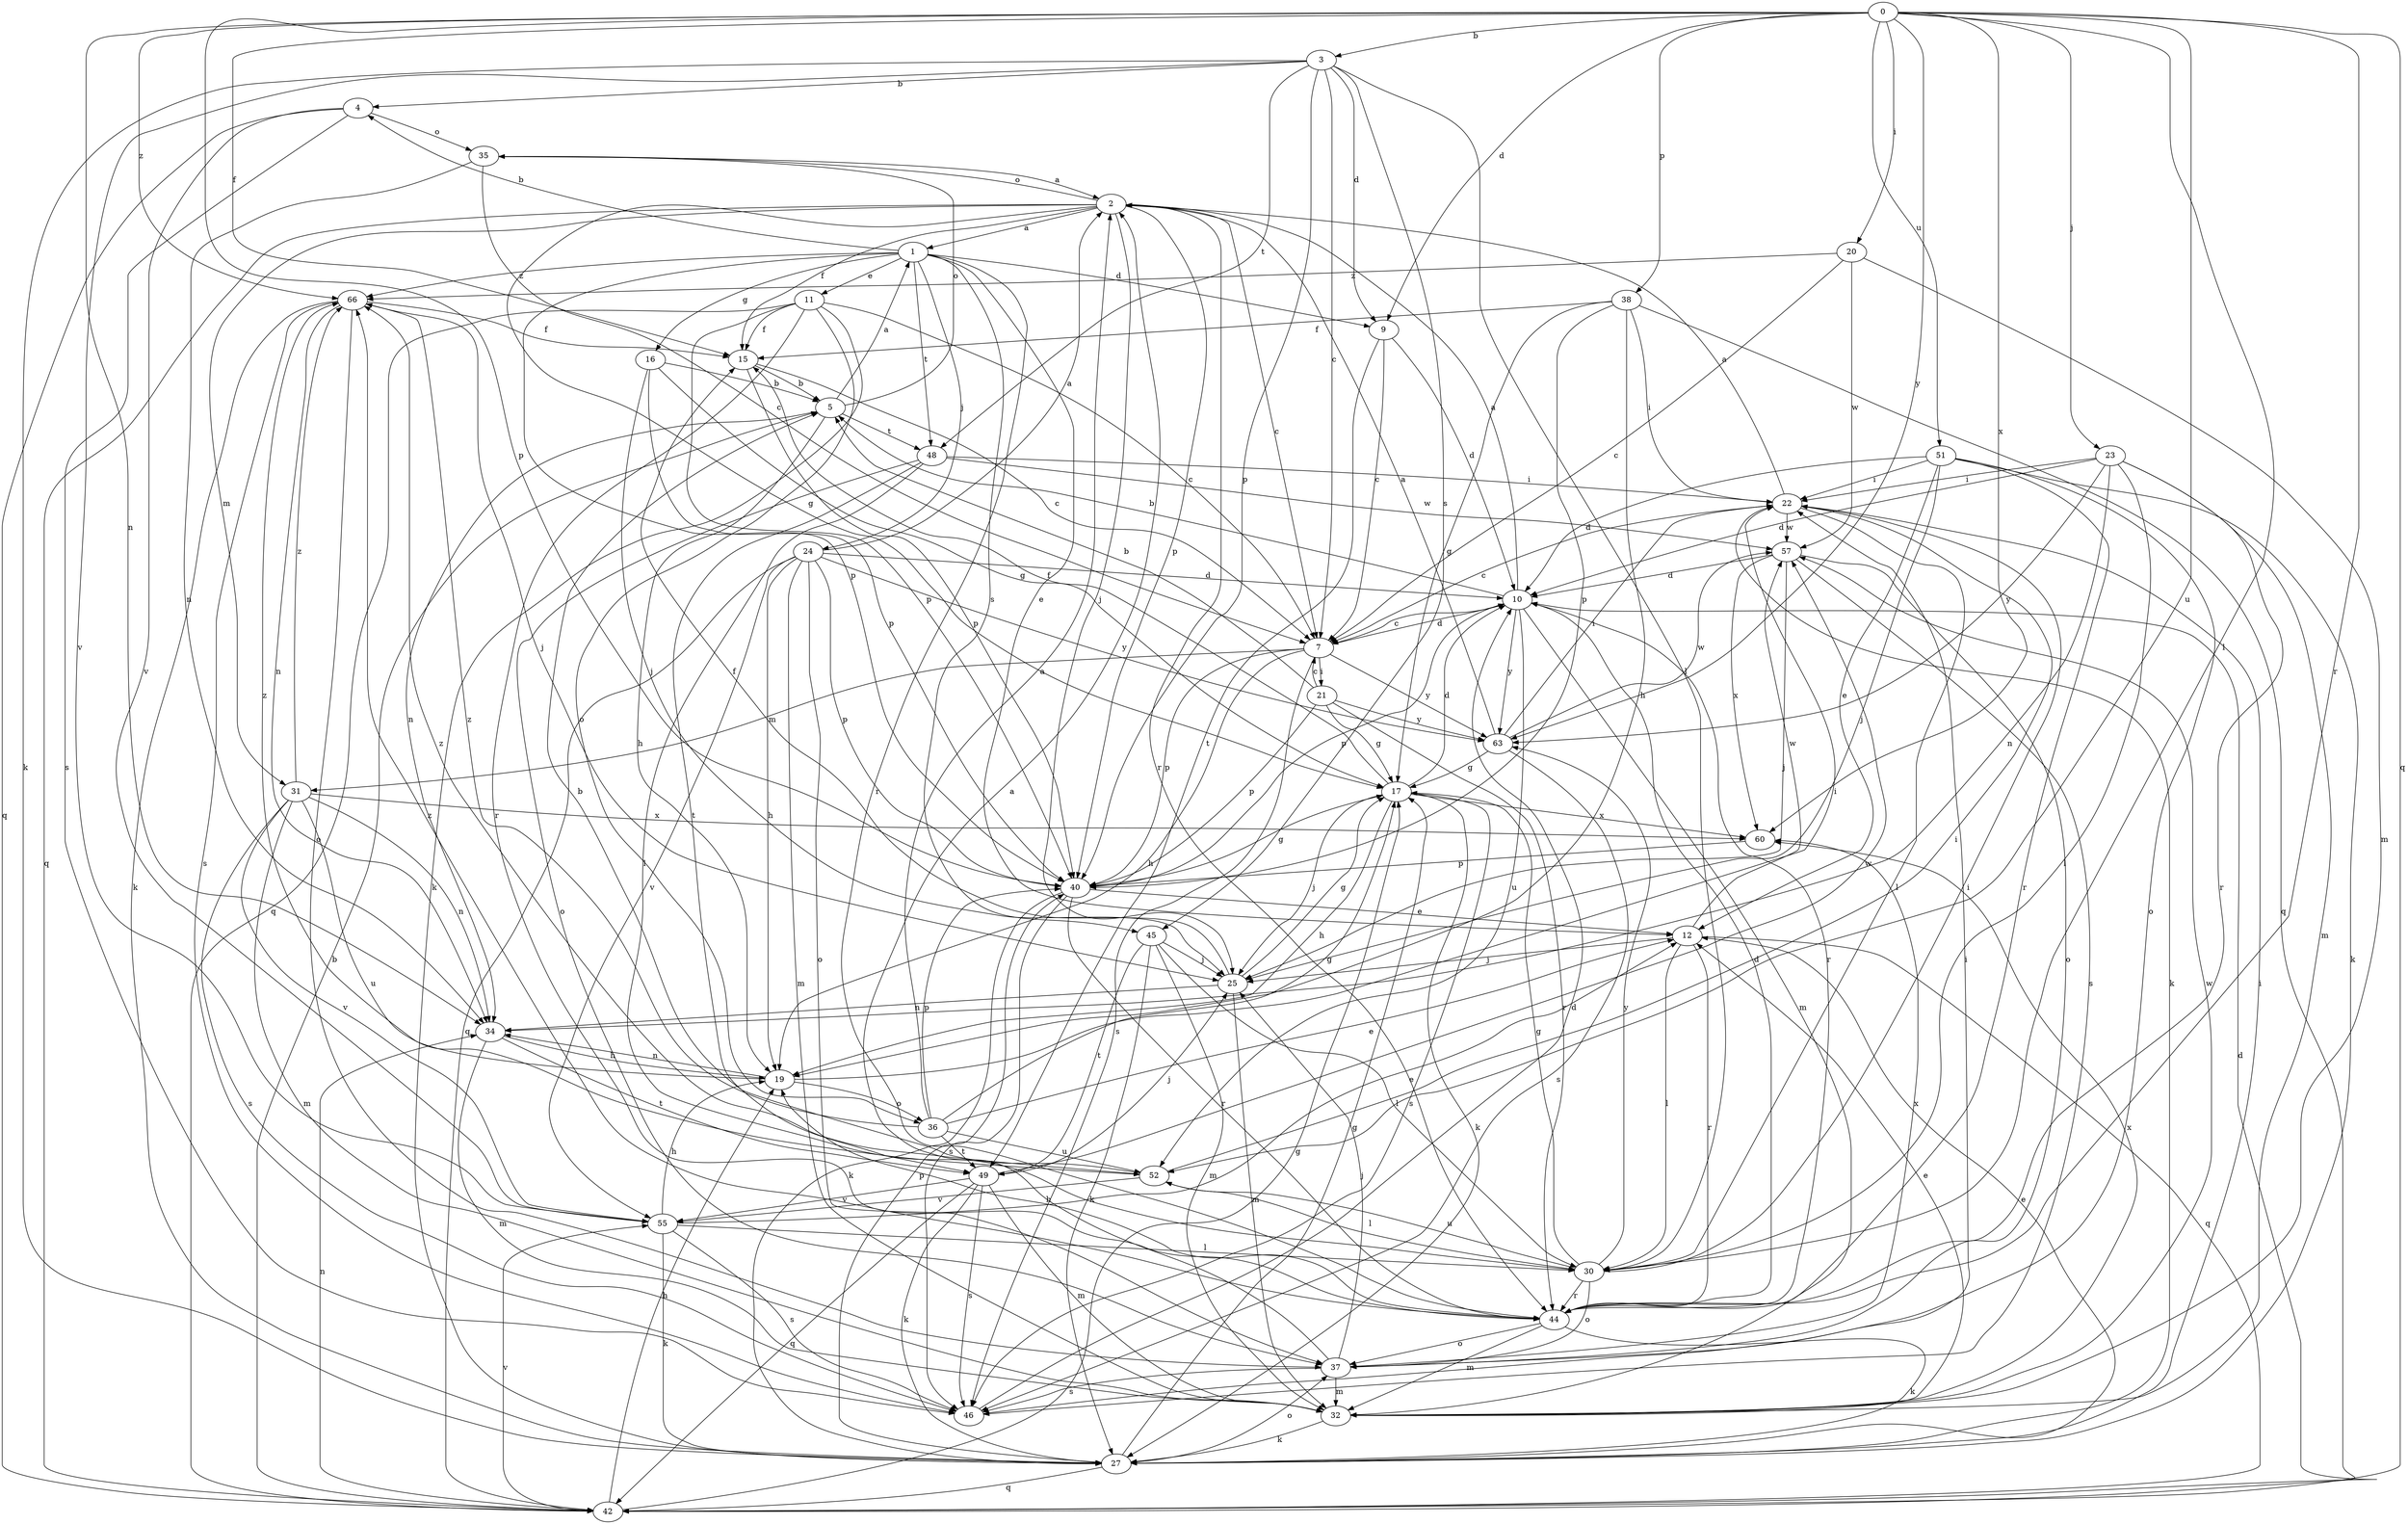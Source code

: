strict digraph  {
0;
1;
2;
3;
4;
5;
7;
9;
10;
11;
12;
15;
16;
17;
19;
20;
21;
22;
23;
24;
25;
27;
30;
31;
32;
34;
35;
36;
37;
38;
40;
42;
44;
45;
46;
48;
49;
51;
52;
55;
57;
60;
63;
66;
0 -> 3  [label=b];
0 -> 9  [label=d];
0 -> 15  [label=f];
0 -> 20  [label=i];
0 -> 23  [label=j];
0 -> 30  [label=l];
0 -> 34  [label=n];
0 -> 38  [label=p];
0 -> 40  [label=p];
0 -> 42  [label=q];
0 -> 44  [label=r];
0 -> 51  [label=u];
0 -> 52  [label=u];
0 -> 60  [label=x];
0 -> 63  [label=y];
0 -> 66  [label=z];
1 -> 4  [label=b];
1 -> 9  [label=d];
1 -> 11  [label=e];
1 -> 12  [label=e];
1 -> 16  [label=g];
1 -> 24  [label=j];
1 -> 40  [label=p];
1 -> 44  [label=r];
1 -> 45  [label=s];
1 -> 48  [label=t];
1 -> 66  [label=z];
2 -> 1  [label=a];
2 -> 7  [label=c];
2 -> 15  [label=f];
2 -> 17  [label=g];
2 -> 25  [label=j];
2 -> 31  [label=m];
2 -> 35  [label=o];
2 -> 40  [label=p];
2 -> 42  [label=q];
2 -> 44  [label=r];
3 -> 4  [label=b];
3 -> 7  [label=c];
3 -> 9  [label=d];
3 -> 27  [label=k];
3 -> 30  [label=l];
3 -> 40  [label=p];
3 -> 45  [label=s];
3 -> 48  [label=t];
3 -> 55  [label=v];
4 -> 35  [label=o];
4 -> 42  [label=q];
4 -> 46  [label=s];
4 -> 55  [label=v];
5 -> 1  [label=a];
5 -> 19  [label=h];
5 -> 34  [label=n];
5 -> 35  [label=o];
5 -> 48  [label=t];
7 -> 10  [label=d];
7 -> 19  [label=h];
7 -> 21  [label=i];
7 -> 31  [label=m];
7 -> 40  [label=p];
7 -> 46  [label=s];
7 -> 63  [label=y];
9 -> 7  [label=c];
9 -> 10  [label=d];
9 -> 49  [label=t];
10 -> 2  [label=a];
10 -> 5  [label=b];
10 -> 7  [label=c];
10 -> 32  [label=m];
10 -> 40  [label=p];
10 -> 44  [label=r];
10 -> 52  [label=u];
10 -> 63  [label=y];
11 -> 7  [label=c];
11 -> 15  [label=f];
11 -> 27  [label=k];
11 -> 36  [label=o];
11 -> 40  [label=p];
11 -> 42  [label=q];
11 -> 44  [label=r];
12 -> 25  [label=j];
12 -> 30  [label=l];
12 -> 42  [label=q];
12 -> 44  [label=r];
12 -> 57  [label=w];
15 -> 5  [label=b];
15 -> 7  [label=c];
15 -> 40  [label=p];
16 -> 5  [label=b];
16 -> 17  [label=g];
16 -> 25  [label=j];
16 -> 40  [label=p];
17 -> 10  [label=d];
17 -> 15  [label=f];
17 -> 19  [label=h];
17 -> 25  [label=j];
17 -> 27  [label=k];
17 -> 46  [label=s];
17 -> 60  [label=x];
19 -> 22  [label=i];
19 -> 34  [label=n];
19 -> 36  [label=o];
19 -> 66  [label=z];
20 -> 7  [label=c];
20 -> 32  [label=m];
20 -> 57  [label=w];
20 -> 66  [label=z];
21 -> 5  [label=b];
21 -> 7  [label=c];
21 -> 17  [label=g];
21 -> 40  [label=p];
21 -> 44  [label=r];
21 -> 63  [label=y];
22 -> 2  [label=a];
22 -> 7  [label=c];
22 -> 27  [label=k];
22 -> 30  [label=l];
22 -> 57  [label=w];
23 -> 10  [label=d];
23 -> 22  [label=i];
23 -> 30  [label=l];
23 -> 32  [label=m];
23 -> 34  [label=n];
23 -> 44  [label=r];
23 -> 63  [label=y];
24 -> 2  [label=a];
24 -> 10  [label=d];
24 -> 19  [label=h];
24 -> 32  [label=m];
24 -> 37  [label=o];
24 -> 40  [label=p];
24 -> 42  [label=q];
24 -> 55  [label=v];
24 -> 63  [label=y];
25 -> 15  [label=f];
25 -> 17  [label=g];
25 -> 32  [label=m];
25 -> 34  [label=n];
27 -> 12  [label=e];
27 -> 17  [label=g];
27 -> 22  [label=i];
27 -> 37  [label=o];
27 -> 40  [label=p];
27 -> 42  [label=q];
30 -> 17  [label=g];
30 -> 22  [label=i];
30 -> 37  [label=o];
30 -> 44  [label=r];
30 -> 52  [label=u];
30 -> 63  [label=y];
31 -> 32  [label=m];
31 -> 34  [label=n];
31 -> 46  [label=s];
31 -> 52  [label=u];
31 -> 55  [label=v];
31 -> 60  [label=x];
31 -> 66  [label=z];
32 -> 12  [label=e];
32 -> 27  [label=k];
32 -> 57  [label=w];
32 -> 60  [label=x];
34 -> 19  [label=h];
34 -> 32  [label=m];
34 -> 49  [label=t];
35 -> 2  [label=a];
35 -> 7  [label=c];
35 -> 34  [label=n];
36 -> 2  [label=a];
36 -> 12  [label=e];
36 -> 17  [label=g];
36 -> 40  [label=p];
36 -> 49  [label=t];
36 -> 52  [label=u];
36 -> 66  [label=z];
37 -> 2  [label=a];
37 -> 25  [label=j];
37 -> 32  [label=m];
37 -> 46  [label=s];
37 -> 60  [label=x];
38 -> 15  [label=f];
38 -> 17  [label=g];
38 -> 19  [label=h];
38 -> 22  [label=i];
38 -> 40  [label=p];
38 -> 42  [label=q];
40 -> 12  [label=e];
40 -> 17  [label=g];
40 -> 27  [label=k];
40 -> 44  [label=r];
40 -> 46  [label=s];
42 -> 5  [label=b];
42 -> 10  [label=d];
42 -> 17  [label=g];
42 -> 19  [label=h];
42 -> 34  [label=n];
42 -> 55  [label=v];
44 -> 10  [label=d];
44 -> 19  [label=h];
44 -> 27  [label=k];
44 -> 32  [label=m];
44 -> 37  [label=o];
44 -> 66  [label=z];
45 -> 25  [label=j];
45 -> 27  [label=k];
45 -> 30  [label=l];
45 -> 32  [label=m];
45 -> 49  [label=t];
46 -> 10  [label=d];
46 -> 22  [label=i];
48 -> 22  [label=i];
48 -> 30  [label=l];
48 -> 37  [label=o];
48 -> 49  [label=t];
48 -> 57  [label=w];
49 -> 25  [label=j];
49 -> 27  [label=k];
49 -> 32  [label=m];
49 -> 42  [label=q];
49 -> 46  [label=s];
49 -> 55  [label=v];
49 -> 57  [label=w];
51 -> 10  [label=d];
51 -> 12  [label=e];
51 -> 22  [label=i];
51 -> 25  [label=j];
51 -> 27  [label=k];
51 -> 37  [label=o];
51 -> 44  [label=r];
52 -> 5  [label=b];
52 -> 22  [label=i];
52 -> 30  [label=l];
52 -> 55  [label=v];
52 -> 66  [label=z];
55 -> 12  [label=e];
55 -> 19  [label=h];
55 -> 27  [label=k];
55 -> 30  [label=l];
55 -> 46  [label=s];
57 -> 10  [label=d];
57 -> 25  [label=j];
57 -> 37  [label=o];
57 -> 46  [label=s];
57 -> 60  [label=x];
60 -> 40  [label=p];
63 -> 2  [label=a];
63 -> 17  [label=g];
63 -> 22  [label=i];
63 -> 46  [label=s];
63 -> 57  [label=w];
66 -> 15  [label=f];
66 -> 25  [label=j];
66 -> 27  [label=k];
66 -> 34  [label=n];
66 -> 37  [label=o];
66 -> 46  [label=s];
}
